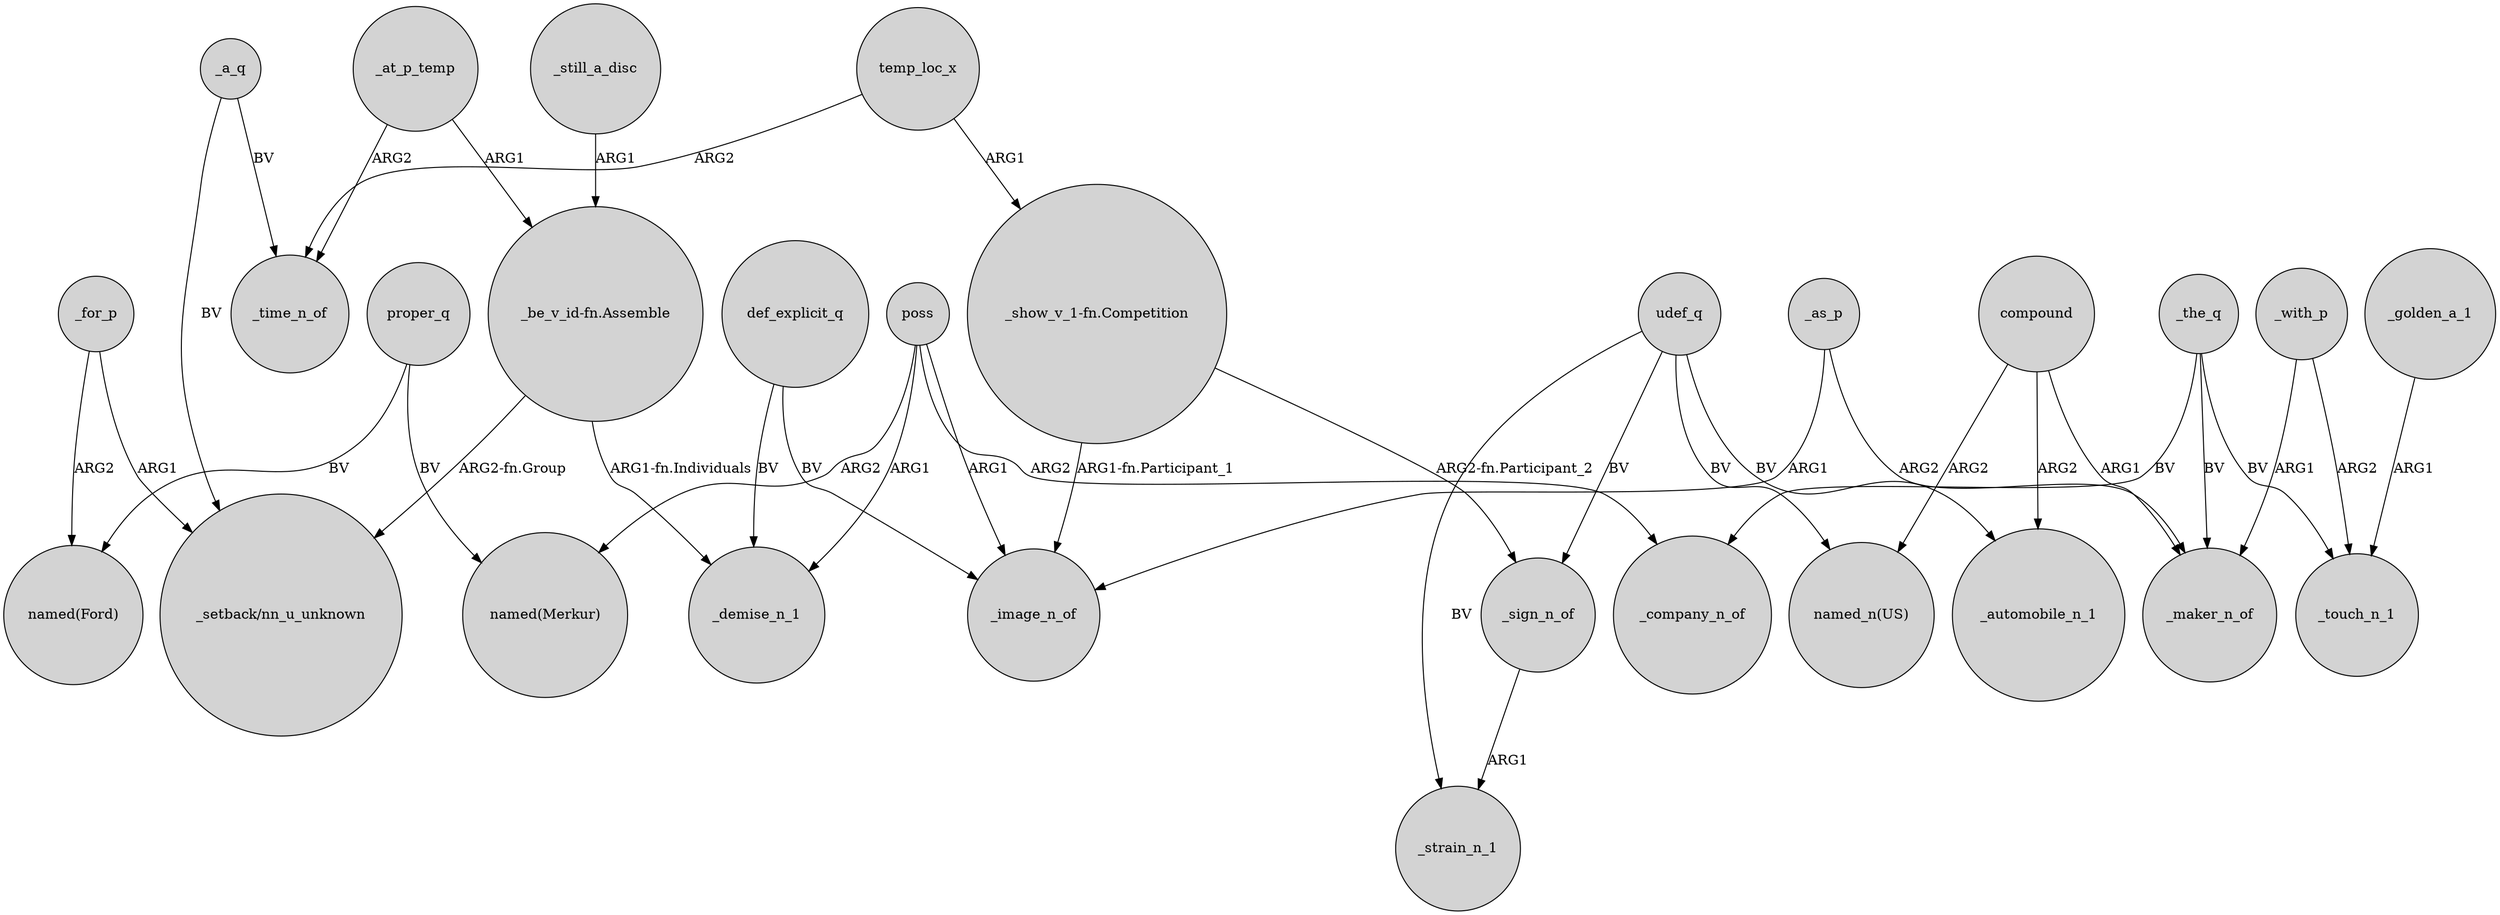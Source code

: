 digraph {
	node [shape=circle style=filled]
	_at_p_temp -> "_be_v_id-fn.Assemble" [label=ARG1]
	poss -> _demise_n_1 [label=ARG1]
	def_explicit_q -> _demise_n_1 [label=BV]
	udef_q -> _sign_n_of [label=BV]
	"_be_v_id-fn.Assemble" -> _demise_n_1 [label="ARG1-fn.Individuals"]
	proper_q -> "named(Ford)" [label=BV]
	poss -> "named(Merkur)" [label=ARG2]
	_with_p -> _maker_n_of [label=ARG1]
	_a_q -> "_setback/nn_u_unknown" [label=BV]
	_still_a_disc -> "_be_v_id-fn.Assemble" [label=ARG1]
	"_show_v_1-fn.Competition" -> _sign_n_of [label="ARG2-fn.Participant_2"]
	_with_p -> _touch_n_1 [label=ARG2]
	"_be_v_id-fn.Assemble" -> "_setback/nn_u_unknown" [label="ARG2-fn.Group"]
	udef_q -> _automobile_n_1 [label=BV]
	temp_loc_x -> _time_n_of [label=ARG2]
	_as_p -> _maker_n_of [label=ARG2]
	_golden_a_1 -> _touch_n_1 [label=ARG1]
	_a_q -> _time_n_of [label=BV]
	udef_q -> _strain_n_1 [label=BV]
	poss -> _company_n_of [label=ARG2]
	_as_p -> _image_n_of [label=ARG1]
	_at_p_temp -> _time_n_of [label=ARG2]
	_for_p -> "_setback/nn_u_unknown" [label=ARG1]
	_the_q -> _touch_n_1 [label=BV]
	"_show_v_1-fn.Competition" -> _image_n_of [label="ARG1-fn.Participant_1"]
	compound -> _maker_n_of [label=ARG1]
	_the_q -> _maker_n_of [label=BV]
	_sign_n_of -> _strain_n_1 [label=ARG1]
	poss -> _image_n_of [label=ARG1]
	compound -> _automobile_n_1 [label=ARG2]
	proper_q -> "named(Merkur)" [label=BV]
	_for_p -> "named(Ford)" [label=ARG2]
	def_explicit_q -> _image_n_of [label=BV]
	compound -> "named_n(US)" [label=ARG2]
	_the_q -> _company_n_of [label=BV]
	temp_loc_x -> "_show_v_1-fn.Competition" [label=ARG1]
	udef_q -> "named_n(US)" [label=BV]
}
